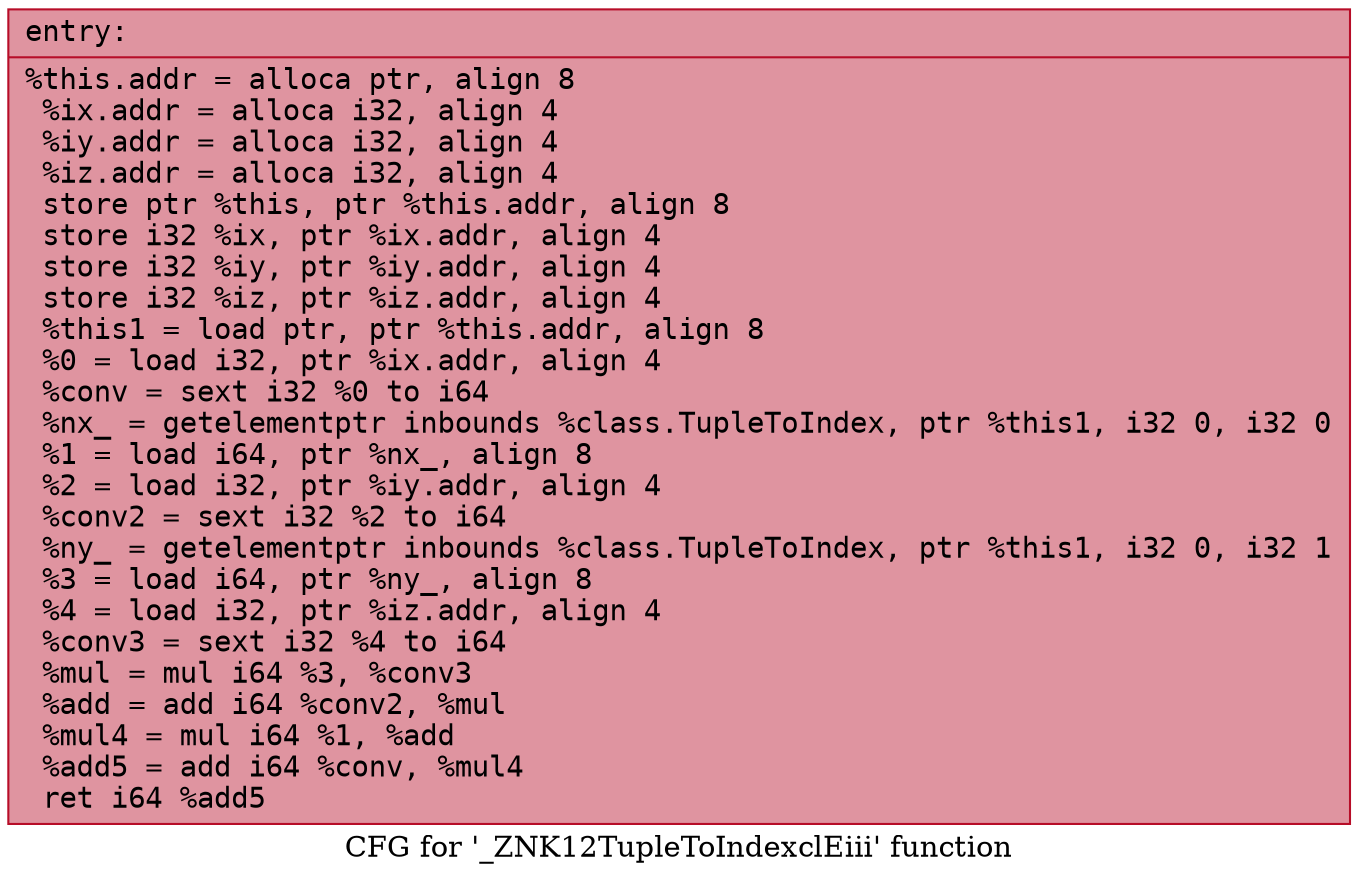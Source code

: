 digraph "CFG for '_ZNK12TupleToIndexclEiii' function" {
	label="CFG for '_ZNK12TupleToIndexclEiii' function";

	Node0x55c606332d80 [shape=record,color="#b70d28ff", style=filled, fillcolor="#b70d2870" fontname="Courier",label="{entry:\l|  %this.addr = alloca ptr, align 8\l  %ix.addr = alloca i32, align 4\l  %iy.addr = alloca i32, align 4\l  %iz.addr = alloca i32, align 4\l  store ptr %this, ptr %this.addr, align 8\l  store i32 %ix, ptr %ix.addr, align 4\l  store i32 %iy, ptr %iy.addr, align 4\l  store i32 %iz, ptr %iz.addr, align 4\l  %this1 = load ptr, ptr %this.addr, align 8\l  %0 = load i32, ptr %ix.addr, align 4\l  %conv = sext i32 %0 to i64\l  %nx_ = getelementptr inbounds %class.TupleToIndex, ptr %this1, i32 0, i32 0\l  %1 = load i64, ptr %nx_, align 8\l  %2 = load i32, ptr %iy.addr, align 4\l  %conv2 = sext i32 %2 to i64\l  %ny_ = getelementptr inbounds %class.TupleToIndex, ptr %this1, i32 0, i32 1\l  %3 = load i64, ptr %ny_, align 8\l  %4 = load i32, ptr %iz.addr, align 4\l  %conv3 = sext i32 %4 to i64\l  %mul = mul i64 %3, %conv3\l  %add = add i64 %conv2, %mul\l  %mul4 = mul i64 %1, %add\l  %add5 = add i64 %conv, %mul4\l  ret i64 %add5\l}"];
}
